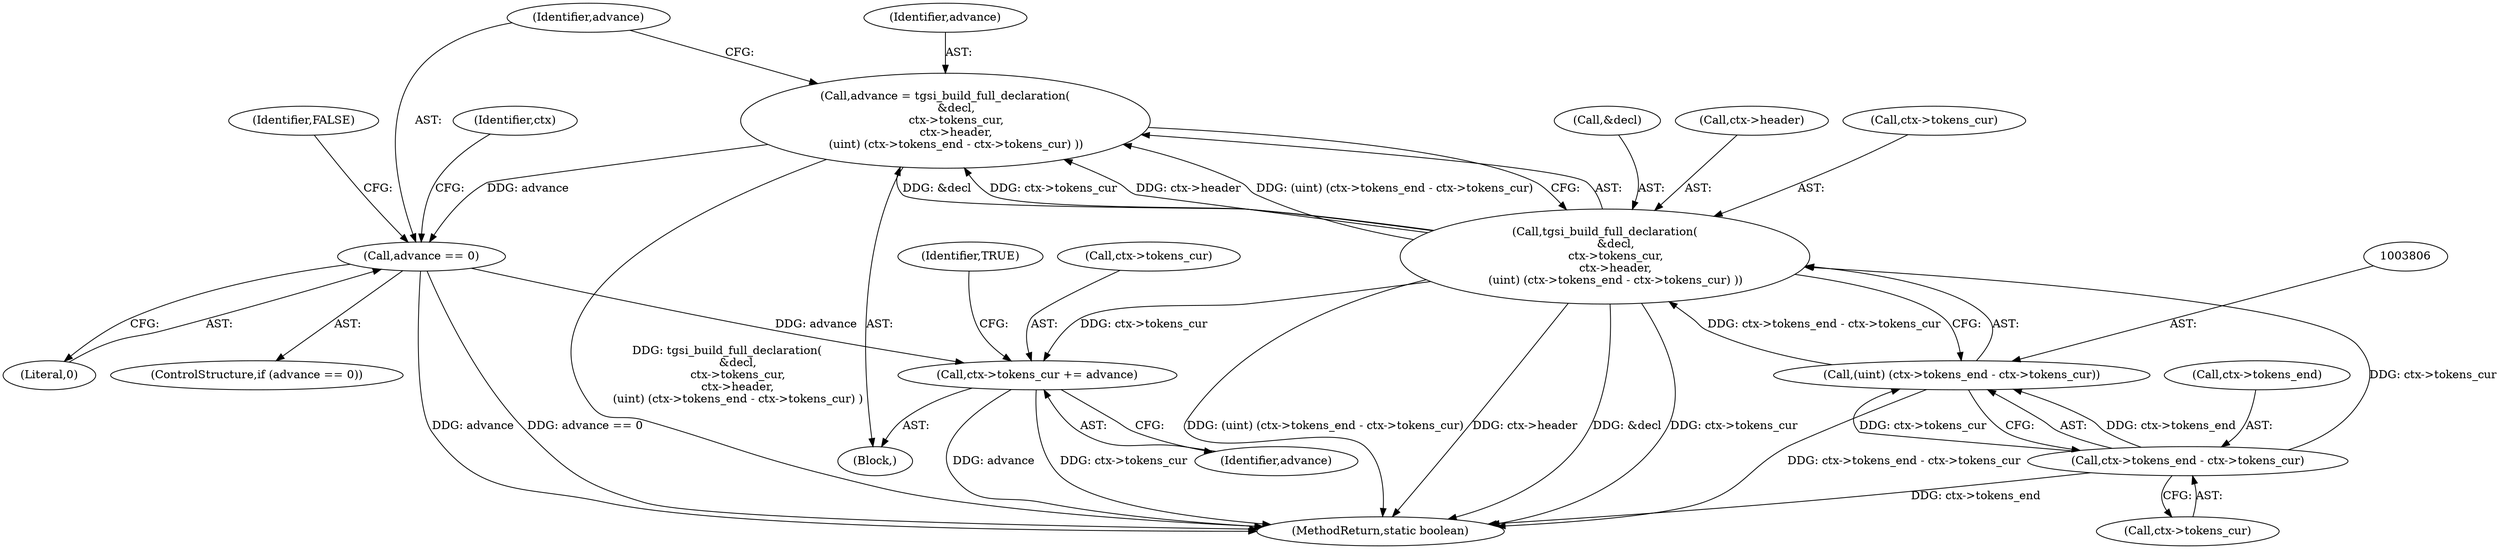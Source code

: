 digraph "0_virglrenderer_e534b51ca3c3cd25f3990589932a9ed711c59b27@integer" {
"1003794" [label="(Call,advance = tgsi_build_full_declaration(\n      &decl,\n      ctx->tokens_cur,\n      ctx->header,\n      (uint) (ctx->tokens_end - ctx->tokens_cur) ))"];
"1003796" [label="(Call,tgsi_build_full_declaration(\n      &decl,\n      ctx->tokens_cur,\n      ctx->header,\n      (uint) (ctx->tokens_end - ctx->tokens_cur) ))"];
"1003807" [label="(Call,ctx->tokens_end - ctx->tokens_cur)"];
"1003805" [label="(Call,(uint) (ctx->tokens_end - ctx->tokens_cur))"];
"1003815" [label="(Call,advance == 0)"];
"1003820" [label="(Call,ctx->tokens_cur += advance)"];
"1002976" [label="(Block,)"];
"1003796" [label="(Call,tgsi_build_full_declaration(\n      &decl,\n      ctx->tokens_cur,\n      ctx->header,\n      (uint) (ctx->tokens_end - ctx->tokens_cur) ))"];
"1003826" [label="(Identifier,TRUE)"];
"1003820" [label="(Call,ctx->tokens_cur += advance)"];
"1003797" [label="(Call,&decl)"];
"1003795" [label="(Identifier,advance)"];
"1004155" [label="(MethodReturn,static boolean)"];
"1003805" [label="(Call,(uint) (ctx->tokens_end - ctx->tokens_cur))"];
"1003811" [label="(Call,ctx->tokens_cur)"];
"1003817" [label="(Literal,0)"];
"1003815" [label="(Call,advance == 0)"];
"1003824" [label="(Identifier,advance)"];
"1003807" [label="(Call,ctx->tokens_end - ctx->tokens_cur)"];
"1003822" [label="(Identifier,ctx)"];
"1003802" [label="(Call,ctx->header)"];
"1003816" [label="(Identifier,advance)"];
"1003821" [label="(Call,ctx->tokens_cur)"];
"1003819" [label="(Identifier,FALSE)"];
"1003808" [label="(Call,ctx->tokens_end)"];
"1003794" [label="(Call,advance = tgsi_build_full_declaration(\n      &decl,\n      ctx->tokens_cur,\n      ctx->header,\n      (uint) (ctx->tokens_end - ctx->tokens_cur) ))"];
"1003799" [label="(Call,ctx->tokens_cur)"];
"1003814" [label="(ControlStructure,if (advance == 0))"];
"1003794" -> "1002976"  [label="AST: "];
"1003794" -> "1003796"  [label="CFG: "];
"1003795" -> "1003794"  [label="AST: "];
"1003796" -> "1003794"  [label="AST: "];
"1003816" -> "1003794"  [label="CFG: "];
"1003794" -> "1004155"  [label="DDG: tgsi_build_full_declaration(\n      &decl,\n      ctx->tokens_cur,\n      ctx->header,\n      (uint) (ctx->tokens_end - ctx->tokens_cur) )"];
"1003796" -> "1003794"  [label="DDG: &decl"];
"1003796" -> "1003794"  [label="DDG: ctx->tokens_cur"];
"1003796" -> "1003794"  [label="DDG: ctx->header"];
"1003796" -> "1003794"  [label="DDG: (uint) (ctx->tokens_end - ctx->tokens_cur)"];
"1003794" -> "1003815"  [label="DDG: advance"];
"1003796" -> "1003805"  [label="CFG: "];
"1003797" -> "1003796"  [label="AST: "];
"1003799" -> "1003796"  [label="AST: "];
"1003802" -> "1003796"  [label="AST: "];
"1003805" -> "1003796"  [label="AST: "];
"1003796" -> "1004155"  [label="DDG: &decl"];
"1003796" -> "1004155"  [label="DDG: ctx->tokens_cur"];
"1003796" -> "1004155"  [label="DDG: (uint) (ctx->tokens_end - ctx->tokens_cur)"];
"1003796" -> "1004155"  [label="DDG: ctx->header"];
"1003807" -> "1003796"  [label="DDG: ctx->tokens_cur"];
"1003805" -> "1003796"  [label="DDG: ctx->tokens_end - ctx->tokens_cur"];
"1003796" -> "1003820"  [label="DDG: ctx->tokens_cur"];
"1003807" -> "1003805"  [label="AST: "];
"1003807" -> "1003811"  [label="CFG: "];
"1003808" -> "1003807"  [label="AST: "];
"1003811" -> "1003807"  [label="AST: "];
"1003805" -> "1003807"  [label="CFG: "];
"1003807" -> "1004155"  [label="DDG: ctx->tokens_end"];
"1003807" -> "1003805"  [label="DDG: ctx->tokens_end"];
"1003807" -> "1003805"  [label="DDG: ctx->tokens_cur"];
"1003806" -> "1003805"  [label="AST: "];
"1003805" -> "1004155"  [label="DDG: ctx->tokens_end - ctx->tokens_cur"];
"1003815" -> "1003814"  [label="AST: "];
"1003815" -> "1003817"  [label="CFG: "];
"1003816" -> "1003815"  [label="AST: "];
"1003817" -> "1003815"  [label="AST: "];
"1003819" -> "1003815"  [label="CFG: "];
"1003822" -> "1003815"  [label="CFG: "];
"1003815" -> "1004155"  [label="DDG: advance == 0"];
"1003815" -> "1004155"  [label="DDG: advance"];
"1003815" -> "1003820"  [label="DDG: advance"];
"1003820" -> "1002976"  [label="AST: "];
"1003820" -> "1003824"  [label="CFG: "];
"1003821" -> "1003820"  [label="AST: "];
"1003824" -> "1003820"  [label="AST: "];
"1003826" -> "1003820"  [label="CFG: "];
"1003820" -> "1004155"  [label="DDG: advance"];
"1003820" -> "1004155"  [label="DDG: ctx->tokens_cur"];
}
